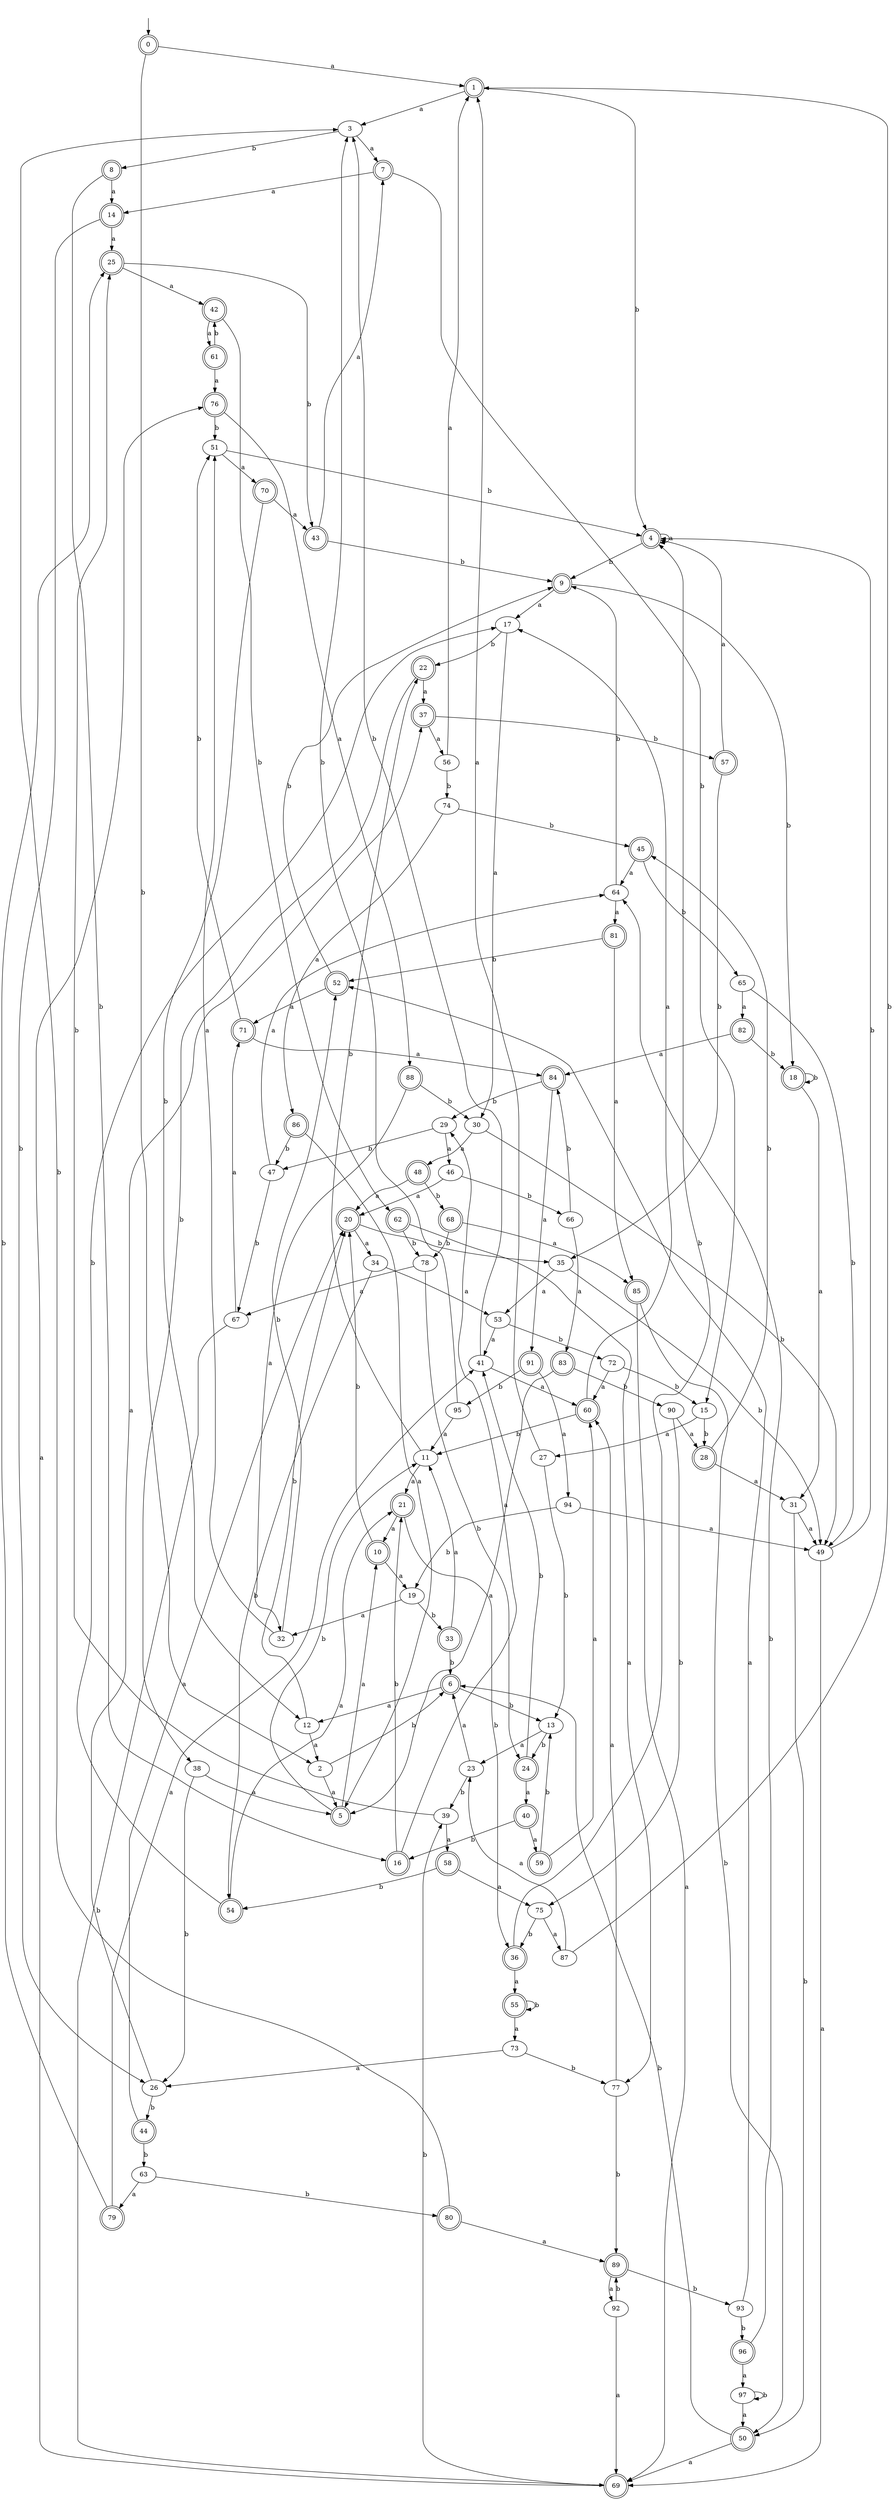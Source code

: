 digraph RandomDFA {
  __start0 [label="", shape=none];
  __start0 -> 0 [label=""];
  0 [shape=circle] [shape=doublecircle]
  0 -> 1 [label="a"]
  0 -> 2 [label="b"]
  1 [shape=doublecircle]
  1 -> 3 [label="a"]
  1 -> 4 [label="b"]
  2
  2 -> 5 [label="a"]
  2 -> 6 [label="b"]
  3
  3 -> 7 [label="a"]
  3 -> 8 [label="b"]
  4 [shape=doublecircle]
  4 -> 4 [label="a"]
  4 -> 9 [label="b"]
  5 [shape=doublecircle]
  5 -> 10 [label="a"]
  5 -> 11 [label="b"]
  6 [shape=doublecircle]
  6 -> 12 [label="a"]
  6 -> 13 [label="b"]
  7 [shape=doublecircle]
  7 -> 14 [label="a"]
  7 -> 15 [label="b"]
  8 [shape=doublecircle]
  8 -> 14 [label="a"]
  8 -> 16 [label="b"]
  9 [shape=doublecircle]
  9 -> 17 [label="a"]
  9 -> 18 [label="b"]
  10 [shape=doublecircle]
  10 -> 19 [label="a"]
  10 -> 20 [label="b"]
  11
  11 -> 21 [label="a"]
  11 -> 22 [label="b"]
  12
  12 -> 2 [label="a"]
  12 -> 20 [label="b"]
  13
  13 -> 23 [label="a"]
  13 -> 24 [label="b"]
  14 [shape=doublecircle]
  14 -> 25 [label="a"]
  14 -> 26 [label="b"]
  15
  15 -> 27 [label="a"]
  15 -> 28 [label="b"]
  16 [shape=doublecircle]
  16 -> 29 [label="a"]
  16 -> 21 [label="b"]
  17
  17 -> 30 [label="a"]
  17 -> 22 [label="b"]
  18 [shape=doublecircle]
  18 -> 31 [label="a"]
  18 -> 18 [label="b"]
  19
  19 -> 32 [label="a"]
  19 -> 33 [label="b"]
  20 [shape=doublecircle]
  20 -> 34 [label="a"]
  20 -> 35 [label="b"]
  21 [shape=doublecircle]
  21 -> 10 [label="a"]
  21 -> 36 [label="b"]
  22 [shape=doublecircle]
  22 -> 37 [label="a"]
  22 -> 38 [label="b"]
  23
  23 -> 6 [label="a"]
  23 -> 39 [label="b"]
  24 [shape=doublecircle]
  24 -> 40 [label="a"]
  24 -> 41 [label="b"]
  25 [shape=doublecircle]
  25 -> 42 [label="a"]
  25 -> 43 [label="b"]
  26
  26 -> 37 [label="a"]
  26 -> 44 [label="b"]
  27
  27 -> 1 [label="a"]
  27 -> 13 [label="b"]
  28 [shape=doublecircle]
  28 -> 31 [label="a"]
  28 -> 45 [label="b"]
  29
  29 -> 46 [label="a"]
  29 -> 47 [label="b"]
  30
  30 -> 48 [label="a"]
  30 -> 49 [label="b"]
  31
  31 -> 49 [label="a"]
  31 -> 50 [label="b"]
  32
  32 -> 51 [label="a"]
  32 -> 52 [label="b"]
  33 [shape=doublecircle]
  33 -> 11 [label="a"]
  33 -> 6 [label="b"]
  34
  34 -> 53 [label="a"]
  34 -> 54 [label="b"]
  35
  35 -> 53 [label="a"]
  35 -> 49 [label="b"]
  36 [shape=doublecircle]
  36 -> 55 [label="a"]
  36 -> 4 [label="b"]
  37 [shape=doublecircle]
  37 -> 56 [label="a"]
  37 -> 57 [label="b"]
  38
  38 -> 5 [label="a"]
  38 -> 26 [label="b"]
  39
  39 -> 58 [label="a"]
  39 -> 25 [label="b"]
  40 [shape=doublecircle]
  40 -> 59 [label="a"]
  40 -> 16 [label="b"]
  41
  41 -> 60 [label="a"]
  41 -> 3 [label="b"]
  42 [shape=doublecircle]
  42 -> 61 [label="a"]
  42 -> 62 [label="b"]
  43 [shape=doublecircle]
  43 -> 7 [label="a"]
  43 -> 9 [label="b"]
  44 [shape=doublecircle]
  44 -> 20 [label="a"]
  44 -> 63 [label="b"]
  45 [shape=doublecircle]
  45 -> 64 [label="a"]
  45 -> 65 [label="b"]
  46
  46 -> 20 [label="a"]
  46 -> 66 [label="b"]
  47
  47 -> 64 [label="a"]
  47 -> 67 [label="b"]
  48 [shape=doublecircle]
  48 -> 20 [label="a"]
  48 -> 68 [label="b"]
  49
  49 -> 69 [label="a"]
  49 -> 4 [label="b"]
  50 [shape=doublecircle]
  50 -> 69 [label="a"]
  50 -> 6 [label="b"]
  51
  51 -> 70 [label="a"]
  51 -> 4 [label="b"]
  52 [shape=doublecircle]
  52 -> 71 [label="a"]
  52 -> 9 [label="b"]
  53
  53 -> 41 [label="a"]
  53 -> 72 [label="b"]
  54 [shape=doublecircle]
  54 -> 21 [label="a"]
  54 -> 17 [label="b"]
  55 [shape=doublecircle]
  55 -> 73 [label="a"]
  55 -> 55 [label="b"]
  56
  56 -> 1 [label="a"]
  56 -> 74 [label="b"]
  57 [shape=doublecircle]
  57 -> 4 [label="a"]
  57 -> 35 [label="b"]
  58 [shape=doublecircle]
  58 -> 75 [label="a"]
  58 -> 54 [label="b"]
  59 [shape=doublecircle]
  59 -> 60 [label="a"]
  59 -> 13 [label="b"]
  60 [shape=doublecircle]
  60 -> 17 [label="a"]
  60 -> 11 [label="b"]
  61 [shape=doublecircle]
  61 -> 76 [label="a"]
  61 -> 42 [label="b"]
  62 [shape=doublecircle]
  62 -> 77 [label="a"]
  62 -> 78 [label="b"]
  63
  63 -> 79 [label="a"]
  63 -> 80 [label="b"]
  64
  64 -> 81 [label="a"]
  64 -> 9 [label="b"]
  65
  65 -> 82 [label="a"]
  65 -> 49 [label="b"]
  66
  66 -> 83 [label="a"]
  66 -> 84 [label="b"]
  67
  67 -> 71 [label="a"]
  67 -> 69 [label="b"]
  68 [shape=doublecircle]
  68 -> 85 [label="a"]
  68 -> 78 [label="b"]
  69 [shape=doublecircle]
  69 -> 76 [label="a"]
  69 -> 39 [label="b"]
  70 [shape=doublecircle]
  70 -> 43 [label="a"]
  70 -> 12 [label="b"]
  71 [shape=doublecircle]
  71 -> 84 [label="a"]
  71 -> 51 [label="b"]
  72
  72 -> 60 [label="a"]
  72 -> 15 [label="b"]
  73
  73 -> 26 [label="a"]
  73 -> 77 [label="b"]
  74
  74 -> 86 [label="a"]
  74 -> 45 [label="b"]
  75
  75 -> 87 [label="a"]
  75 -> 36 [label="b"]
  76 [shape=doublecircle]
  76 -> 88 [label="a"]
  76 -> 51 [label="b"]
  77
  77 -> 60 [label="a"]
  77 -> 89 [label="b"]
  78
  78 -> 67 [label="a"]
  78 -> 24 [label="b"]
  79 [shape=doublecircle]
  79 -> 41 [label="a"]
  79 -> 25 [label="b"]
  80 [shape=doublecircle]
  80 -> 89 [label="a"]
  80 -> 3 [label="b"]
  81 [shape=doublecircle]
  81 -> 85 [label="a"]
  81 -> 52 [label="b"]
  82 [shape=doublecircle]
  82 -> 84 [label="a"]
  82 -> 18 [label="b"]
  83 [shape=doublecircle]
  83 -> 5 [label="a"]
  83 -> 90 [label="b"]
  84 [shape=doublecircle]
  84 -> 91 [label="a"]
  84 -> 29 [label="b"]
  85 [shape=doublecircle]
  85 -> 69 [label="a"]
  85 -> 50 [label="b"]
  86 [shape=doublecircle]
  86 -> 5 [label="a"]
  86 -> 47 [label="b"]
  87
  87 -> 23 [label="a"]
  87 -> 1 [label="b"]
  88 [shape=doublecircle]
  88 -> 32 [label="a"]
  88 -> 30 [label="b"]
  89 [shape=doublecircle]
  89 -> 92 [label="a"]
  89 -> 93 [label="b"]
  90
  90 -> 28 [label="a"]
  90 -> 75 [label="b"]
  91 [shape=doublecircle]
  91 -> 94 [label="a"]
  91 -> 95 [label="b"]
  92
  92 -> 69 [label="a"]
  92 -> 89 [label="b"]
  93
  93 -> 52 [label="a"]
  93 -> 96 [label="b"]
  94
  94 -> 49 [label="a"]
  94 -> 19 [label="b"]
  95
  95 -> 11 [label="a"]
  95 -> 3 [label="b"]
  96 [shape=doublecircle]
  96 -> 97 [label="a"]
  96 -> 64 [label="b"]
  97
  97 -> 50 [label="a"]
  97 -> 97 [label="b"]
}
